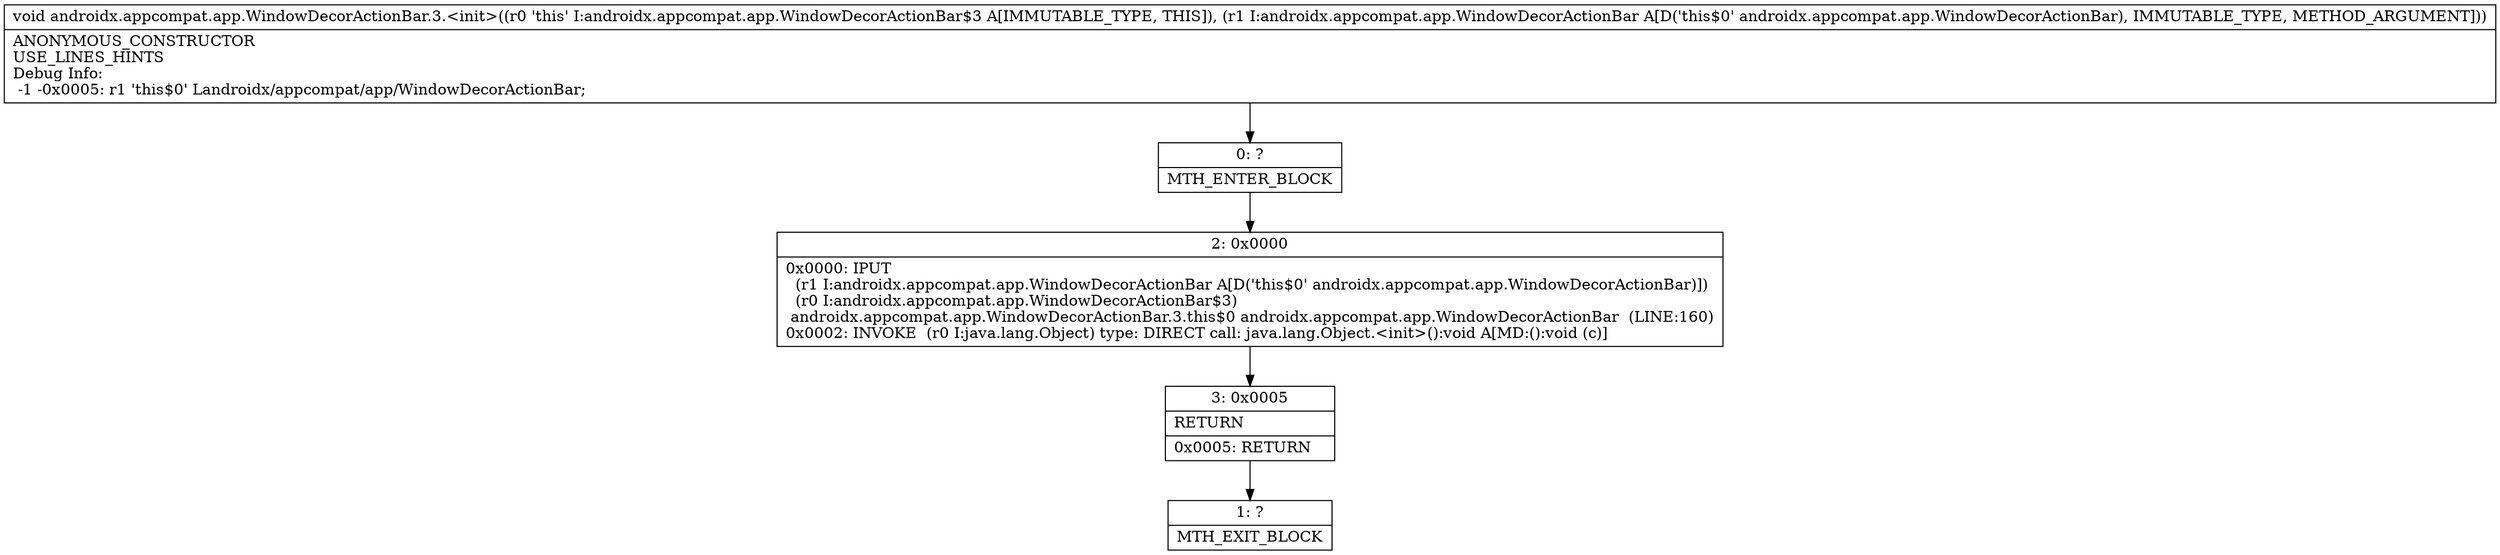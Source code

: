 digraph "CFG forandroidx.appcompat.app.WindowDecorActionBar.3.\<init\>(Landroidx\/appcompat\/app\/WindowDecorActionBar;)V" {
Node_0 [shape=record,label="{0\:\ ?|MTH_ENTER_BLOCK\l}"];
Node_2 [shape=record,label="{2\:\ 0x0000|0x0000: IPUT  \l  (r1 I:androidx.appcompat.app.WindowDecorActionBar A[D('this$0' androidx.appcompat.app.WindowDecorActionBar)])\l  (r0 I:androidx.appcompat.app.WindowDecorActionBar$3)\l androidx.appcompat.app.WindowDecorActionBar.3.this$0 androidx.appcompat.app.WindowDecorActionBar  (LINE:160)\l0x0002: INVOKE  (r0 I:java.lang.Object) type: DIRECT call: java.lang.Object.\<init\>():void A[MD:():void (c)]\l}"];
Node_3 [shape=record,label="{3\:\ 0x0005|RETURN\l|0x0005: RETURN   \l}"];
Node_1 [shape=record,label="{1\:\ ?|MTH_EXIT_BLOCK\l}"];
MethodNode[shape=record,label="{void androidx.appcompat.app.WindowDecorActionBar.3.\<init\>((r0 'this' I:androidx.appcompat.app.WindowDecorActionBar$3 A[IMMUTABLE_TYPE, THIS]), (r1 I:androidx.appcompat.app.WindowDecorActionBar A[D('this$0' androidx.appcompat.app.WindowDecorActionBar), IMMUTABLE_TYPE, METHOD_ARGUMENT]))  | ANONYMOUS_CONSTRUCTOR\lUSE_LINES_HINTS\lDebug Info:\l  \-1 \-0x0005: r1 'this$0' Landroidx\/appcompat\/app\/WindowDecorActionBar;\l}"];
MethodNode -> Node_0;Node_0 -> Node_2;
Node_2 -> Node_3;
Node_3 -> Node_1;
}


